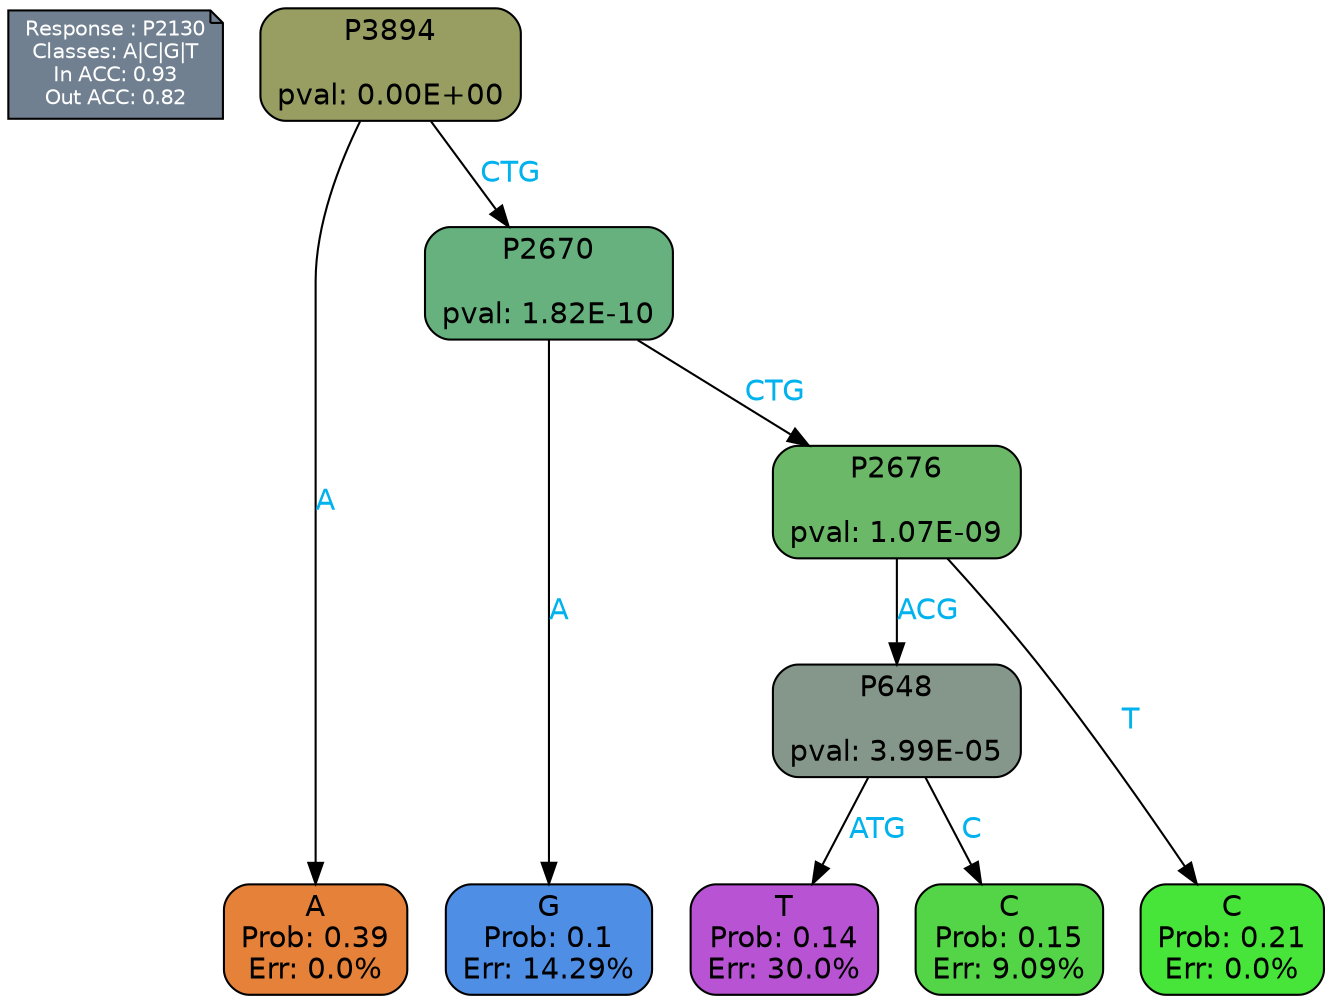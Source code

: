 digraph Tree {
node [shape=box, style="filled, rounded", color="black", fontname=helvetica] ;
graph [ranksep=equally, splines=polylines, bgcolor=transparent, dpi=600] ;
edge [fontname=helvetica] ;
LEGEND [label="Response : P2130
Classes: A|C|G|T
In ACC: 0.93
Out ACC: 0.82
",shape=note,align=left,style=filled,fillcolor="slategray",fontcolor="white",fontsize=10];1 [label="P3894

pval: 0.00E+00", fillcolor="#989e62"] ;
2 [label="A
Prob: 0.39
Err: 0.0%", fillcolor="#e58139"] ;
3 [label="P2670

pval: 1.82E-10", fillcolor="#66b17d"] ;
4 [label="G
Prob: 0.1
Err: 14.29%", fillcolor="#4f8ee5"] ;
5 [label="P2676

pval: 1.07E-09", fillcolor="#6ab868"] ;
6 [label="P648

pval: 3.99E-05", fillcolor="#84978a"] ;
7 [label="T
Prob: 0.14
Err: 30.0%", fillcolor="#b854d3"] ;
8 [label="C
Prob: 0.15
Err: 9.09%", fillcolor="#54d548"] ;
9 [label="C
Prob: 0.21
Err: 0.0%", fillcolor="#47e539"] ;
1 -> 2 [label="A",fontcolor=deepskyblue2] ;
1 -> 3 [label="CTG",fontcolor=deepskyblue2] ;
3 -> 4 [label="A",fontcolor=deepskyblue2] ;
3 -> 5 [label="CTG",fontcolor=deepskyblue2] ;
5 -> 9 [label="T",fontcolor=deepskyblue2] ;
5 -> 6 [label="ACG",fontcolor=deepskyblue2] ;
6 -> 8 [label="C",fontcolor=deepskyblue2] ;
6 -> 7 [label="ATG",fontcolor=deepskyblue2] ;
{rank = same; 2;4;7;8;9;}{rank = same; LEGEND;1;}}